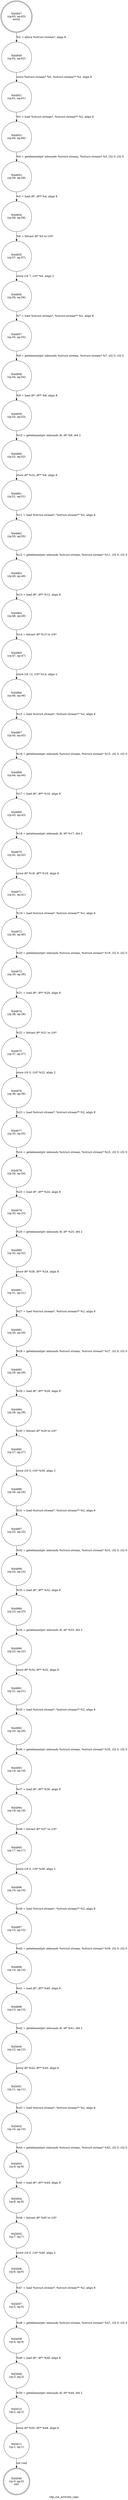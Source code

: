 digraph rdp_out_activate_caps {
label="rdp_out_activate_caps"
44946 [label="N44946\n(rp:0, ep:0)\nexit", shape="doublecircle"]
44947 [label="N44947\n(rp:63, ep:63)\nentry", shape="doublecircle"]
44947 -> 44949 [label="%2 = alloca %struct.stream*, align 8"]
44949 [label="N44949\n(rp:62, ep:62)", shape="circle"]
44949 -> 44951 [label="store %struct.stream* %0, %struct.stream** %2, align 8"]
44951 [label="N44951\n(rp:61, ep:61)", shape="circle"]
44951 -> 44952 [label="%3 = load %struct.stream*, %struct.stream** %2, align 8"]
44952 [label="N44952\n(rp:60, ep:60)", shape="circle"]
44952 -> 44953 [label="%4 = getelementptr inbounds %struct.stream, %struct.stream* %3, i32 0, i32 0"]
44953 [label="N44953\n(rp:59, ep:59)", shape="circle"]
44953 -> 44954 [label="%5 = load i8*, i8** %4, align 8"]
44954 [label="N44954\n(rp:58, ep:58)", shape="circle"]
44954 -> 44955 [label="%6 = bitcast i8* %5 to i16*"]
44955 [label="N44955\n(rp:57, ep:57)", shape="circle"]
44955 -> 44956 [label="store i16 7, i16* %6, align 2"]
44956 [label="N44956\n(rp:56, ep:56)", shape="circle"]
44956 -> 44957 [label="%7 = load %struct.stream*, %struct.stream** %2, align 8"]
44957 [label="N44957\n(rp:55, ep:55)", shape="circle"]
44957 -> 44958 [label="%8 = getelementptr inbounds %struct.stream, %struct.stream* %7, i32 0, i32 0"]
44958 [label="N44958\n(rp:54, ep:54)", shape="circle"]
44958 -> 44959 [label="%9 = load i8*, i8** %8, align 8"]
44959 [label="N44959\n(rp:53, ep:53)", shape="circle"]
44959 -> 44960 [label="%10 = getelementptr inbounds i8, i8* %9, i64 2"]
44960 [label="N44960\n(rp:52, ep:52)", shape="circle"]
44960 -> 44961 [label="store i8* %10, i8** %8, align 8"]
44961 [label="N44961\n(rp:51, ep:51)", shape="circle"]
44961 -> 44962 [label="%11 = load %struct.stream*, %struct.stream** %2, align 8"]
44962 [label="N44962\n(rp:50, ep:50)", shape="circle"]
44962 -> 44963 [label="%12 = getelementptr inbounds %struct.stream, %struct.stream* %11, i32 0, i32 0"]
44963 [label="N44963\n(rp:49, ep:49)", shape="circle"]
44963 -> 44964 [label="%13 = load i8*, i8** %12, align 8"]
44964 [label="N44964\n(rp:48, ep:48)", shape="circle"]
44964 -> 44965 [label="%14 = bitcast i8* %13 to i16*"]
44965 [label="N44965\n(rp:47, ep:47)", shape="circle"]
44965 -> 44966 [label="store i16 12, i16* %14, align 2"]
44966 [label="N44966\n(rp:46, ep:46)", shape="circle"]
44966 -> 44967 [label="%15 = load %struct.stream*, %struct.stream** %2, align 8"]
44967 [label="N44967\n(rp:45, ep:45)", shape="circle"]
44967 -> 44968 [label="%16 = getelementptr inbounds %struct.stream, %struct.stream* %15, i32 0, i32 0"]
44968 [label="N44968\n(rp:44, ep:44)", shape="circle"]
44968 -> 44969 [label="%17 = load i8*, i8** %16, align 8"]
44969 [label="N44969\n(rp:43, ep:43)", shape="circle"]
44969 -> 44970 [label="%18 = getelementptr inbounds i8, i8* %17, i64 2"]
44970 [label="N44970\n(rp:42, ep:42)", shape="circle"]
44970 -> 44971 [label="store i8* %18, i8** %16, align 8"]
44971 [label="N44971\n(rp:41, ep:41)", shape="circle"]
44971 -> 44972 [label="%19 = load %struct.stream*, %struct.stream** %2, align 8"]
44972 [label="N44972\n(rp:40, ep:40)", shape="circle"]
44972 -> 44973 [label="%20 = getelementptr inbounds %struct.stream, %struct.stream* %19, i32 0, i32 0"]
44973 [label="N44973\n(rp:39, ep:39)", shape="circle"]
44973 -> 44974 [label="%21 = load i8*, i8** %20, align 8"]
44974 [label="N44974\n(rp:38, ep:38)", shape="circle"]
44974 -> 44975 [label="%22 = bitcast i8* %21 to i16*"]
44975 [label="N44975\n(rp:37, ep:37)", shape="circle"]
44975 -> 44976 [label="store i16 0, i16* %22, align 2"]
44976 [label="N44976\n(rp:36, ep:36)", shape="circle"]
44976 -> 44977 [label="%23 = load %struct.stream*, %struct.stream** %2, align 8"]
44977 [label="N44977\n(rp:35, ep:35)", shape="circle"]
44977 -> 44978 [label="%24 = getelementptr inbounds %struct.stream, %struct.stream* %23, i32 0, i32 0"]
44978 [label="N44978\n(rp:34, ep:34)", shape="circle"]
44978 -> 44979 [label="%25 = load i8*, i8** %24, align 8"]
44979 [label="N44979\n(rp:33, ep:33)", shape="circle"]
44979 -> 44980 [label="%26 = getelementptr inbounds i8, i8* %25, i64 2"]
44980 [label="N44980\n(rp:32, ep:32)", shape="circle"]
44980 -> 44981 [label="store i8* %26, i8** %24, align 8"]
44981 [label="N44981\n(rp:31, ep:31)", shape="circle"]
44981 -> 44982 [label="%27 = load %struct.stream*, %struct.stream** %2, align 8"]
44982 [label="N44982\n(rp:30, ep:30)", shape="circle"]
44982 -> 44983 [label="%28 = getelementptr inbounds %struct.stream, %struct.stream* %27, i32 0, i32 0"]
44983 [label="N44983\n(rp:29, ep:29)", shape="circle"]
44983 -> 44984 [label="%29 = load i8*, i8** %28, align 8"]
44984 [label="N44984\n(rp:28, ep:28)", shape="circle"]
44984 -> 44985 [label="%30 = bitcast i8* %29 to i16*"]
44985 [label="N44985\n(rp:27, ep:27)", shape="circle"]
44985 -> 44986 [label="store i16 0, i16* %30, align 2"]
44986 [label="N44986\n(rp:26, ep:26)", shape="circle"]
44986 -> 44987 [label="%31 = load %struct.stream*, %struct.stream** %2, align 8"]
44987 [label="N44987\n(rp:25, ep:25)", shape="circle"]
44987 -> 44988 [label="%32 = getelementptr inbounds %struct.stream, %struct.stream* %31, i32 0, i32 0"]
44988 [label="N44988\n(rp:24, ep:24)", shape="circle"]
44988 -> 44989 [label="%33 = load i8*, i8** %32, align 8"]
44989 [label="N44989\n(rp:23, ep:23)", shape="circle"]
44989 -> 44990 [label="%34 = getelementptr inbounds i8, i8* %33, i64 2"]
44990 [label="N44990\n(rp:22, ep:22)", shape="circle"]
44990 -> 44991 [label="store i8* %34, i8** %32, align 8"]
44991 [label="N44991\n(rp:21, ep:21)", shape="circle"]
44991 -> 44992 [label="%35 = load %struct.stream*, %struct.stream** %2, align 8"]
44992 [label="N44992\n(rp:20, ep:20)", shape="circle"]
44992 -> 44993 [label="%36 = getelementptr inbounds %struct.stream, %struct.stream* %35, i32 0, i32 0"]
44993 [label="N44993\n(rp:19, ep:19)", shape="circle"]
44993 -> 44994 [label="%37 = load i8*, i8** %36, align 8"]
44994 [label="N44994\n(rp:18, ep:18)", shape="circle"]
44994 -> 44995 [label="%38 = bitcast i8* %37 to i16*"]
44995 [label="N44995\n(rp:17, ep:17)", shape="circle"]
44995 -> 44996 [label="store i16 0, i16* %38, align 2"]
44996 [label="N44996\n(rp:16, ep:16)", shape="circle"]
44996 -> 44997 [label="%39 = load %struct.stream*, %struct.stream** %2, align 8"]
44997 [label="N44997\n(rp:15, ep:15)", shape="circle"]
44997 -> 44998 [label="%40 = getelementptr inbounds %struct.stream, %struct.stream* %39, i32 0, i32 0"]
44998 [label="N44998\n(rp:14, ep:14)", shape="circle"]
44998 -> 44999 [label="%41 = load i8*, i8** %40, align 8"]
44999 [label="N44999\n(rp:13, ep:13)", shape="circle"]
44999 -> 45000 [label="%42 = getelementptr inbounds i8, i8* %41, i64 2"]
45000 [label="N45000\n(rp:12, ep:12)", shape="circle"]
45000 -> 45001 [label="store i8* %42, i8** %40, align 8"]
45001 [label="N45001\n(rp:11, ep:11)", shape="circle"]
45001 -> 45002 [label="%43 = load %struct.stream*, %struct.stream** %2, align 8"]
45002 [label="N45002\n(rp:10, ep:10)", shape="circle"]
45002 -> 45003 [label="%44 = getelementptr inbounds %struct.stream, %struct.stream* %43, i32 0, i32 0"]
45003 [label="N45003\n(rp:9, ep:9)", shape="circle"]
45003 -> 45004 [label="%45 = load i8*, i8** %44, align 8"]
45004 [label="N45004\n(rp:8, ep:8)", shape="circle"]
45004 -> 45005 [label="%46 = bitcast i8* %45 to i16*"]
45005 [label="N45005\n(rp:7, ep:7)", shape="circle"]
45005 -> 45006 [label="store i16 0, i16* %46, align 2"]
45006 [label="N45006\n(rp:6, ep:6)", shape="circle"]
45006 -> 45007 [label="%47 = load %struct.stream*, %struct.stream** %2, align 8"]
45007 [label="N45007\n(rp:5, ep:5)", shape="circle"]
45007 -> 45008 [label="%48 = getelementptr inbounds %struct.stream, %struct.stream* %47, i32 0, i32 0"]
45008 [label="N45008\n(rp:4, ep:4)", shape="circle"]
45008 -> 45009 [label="%49 = load i8*, i8** %48, align 8"]
45009 [label="N45009\n(rp:3, ep:3)", shape="circle"]
45009 -> 45010 [label="%50 = getelementptr inbounds i8, i8* %49, i64 2"]
45010 [label="N45010\n(rp:2, ep:2)", shape="circle"]
45010 -> 45011 [label="store i8* %50, i8** %48, align 8"]
45011 [label="N45011\n(rp:1, ep:1)", shape="circle"]
45011 -> 44946 [label="ret void"]
}
